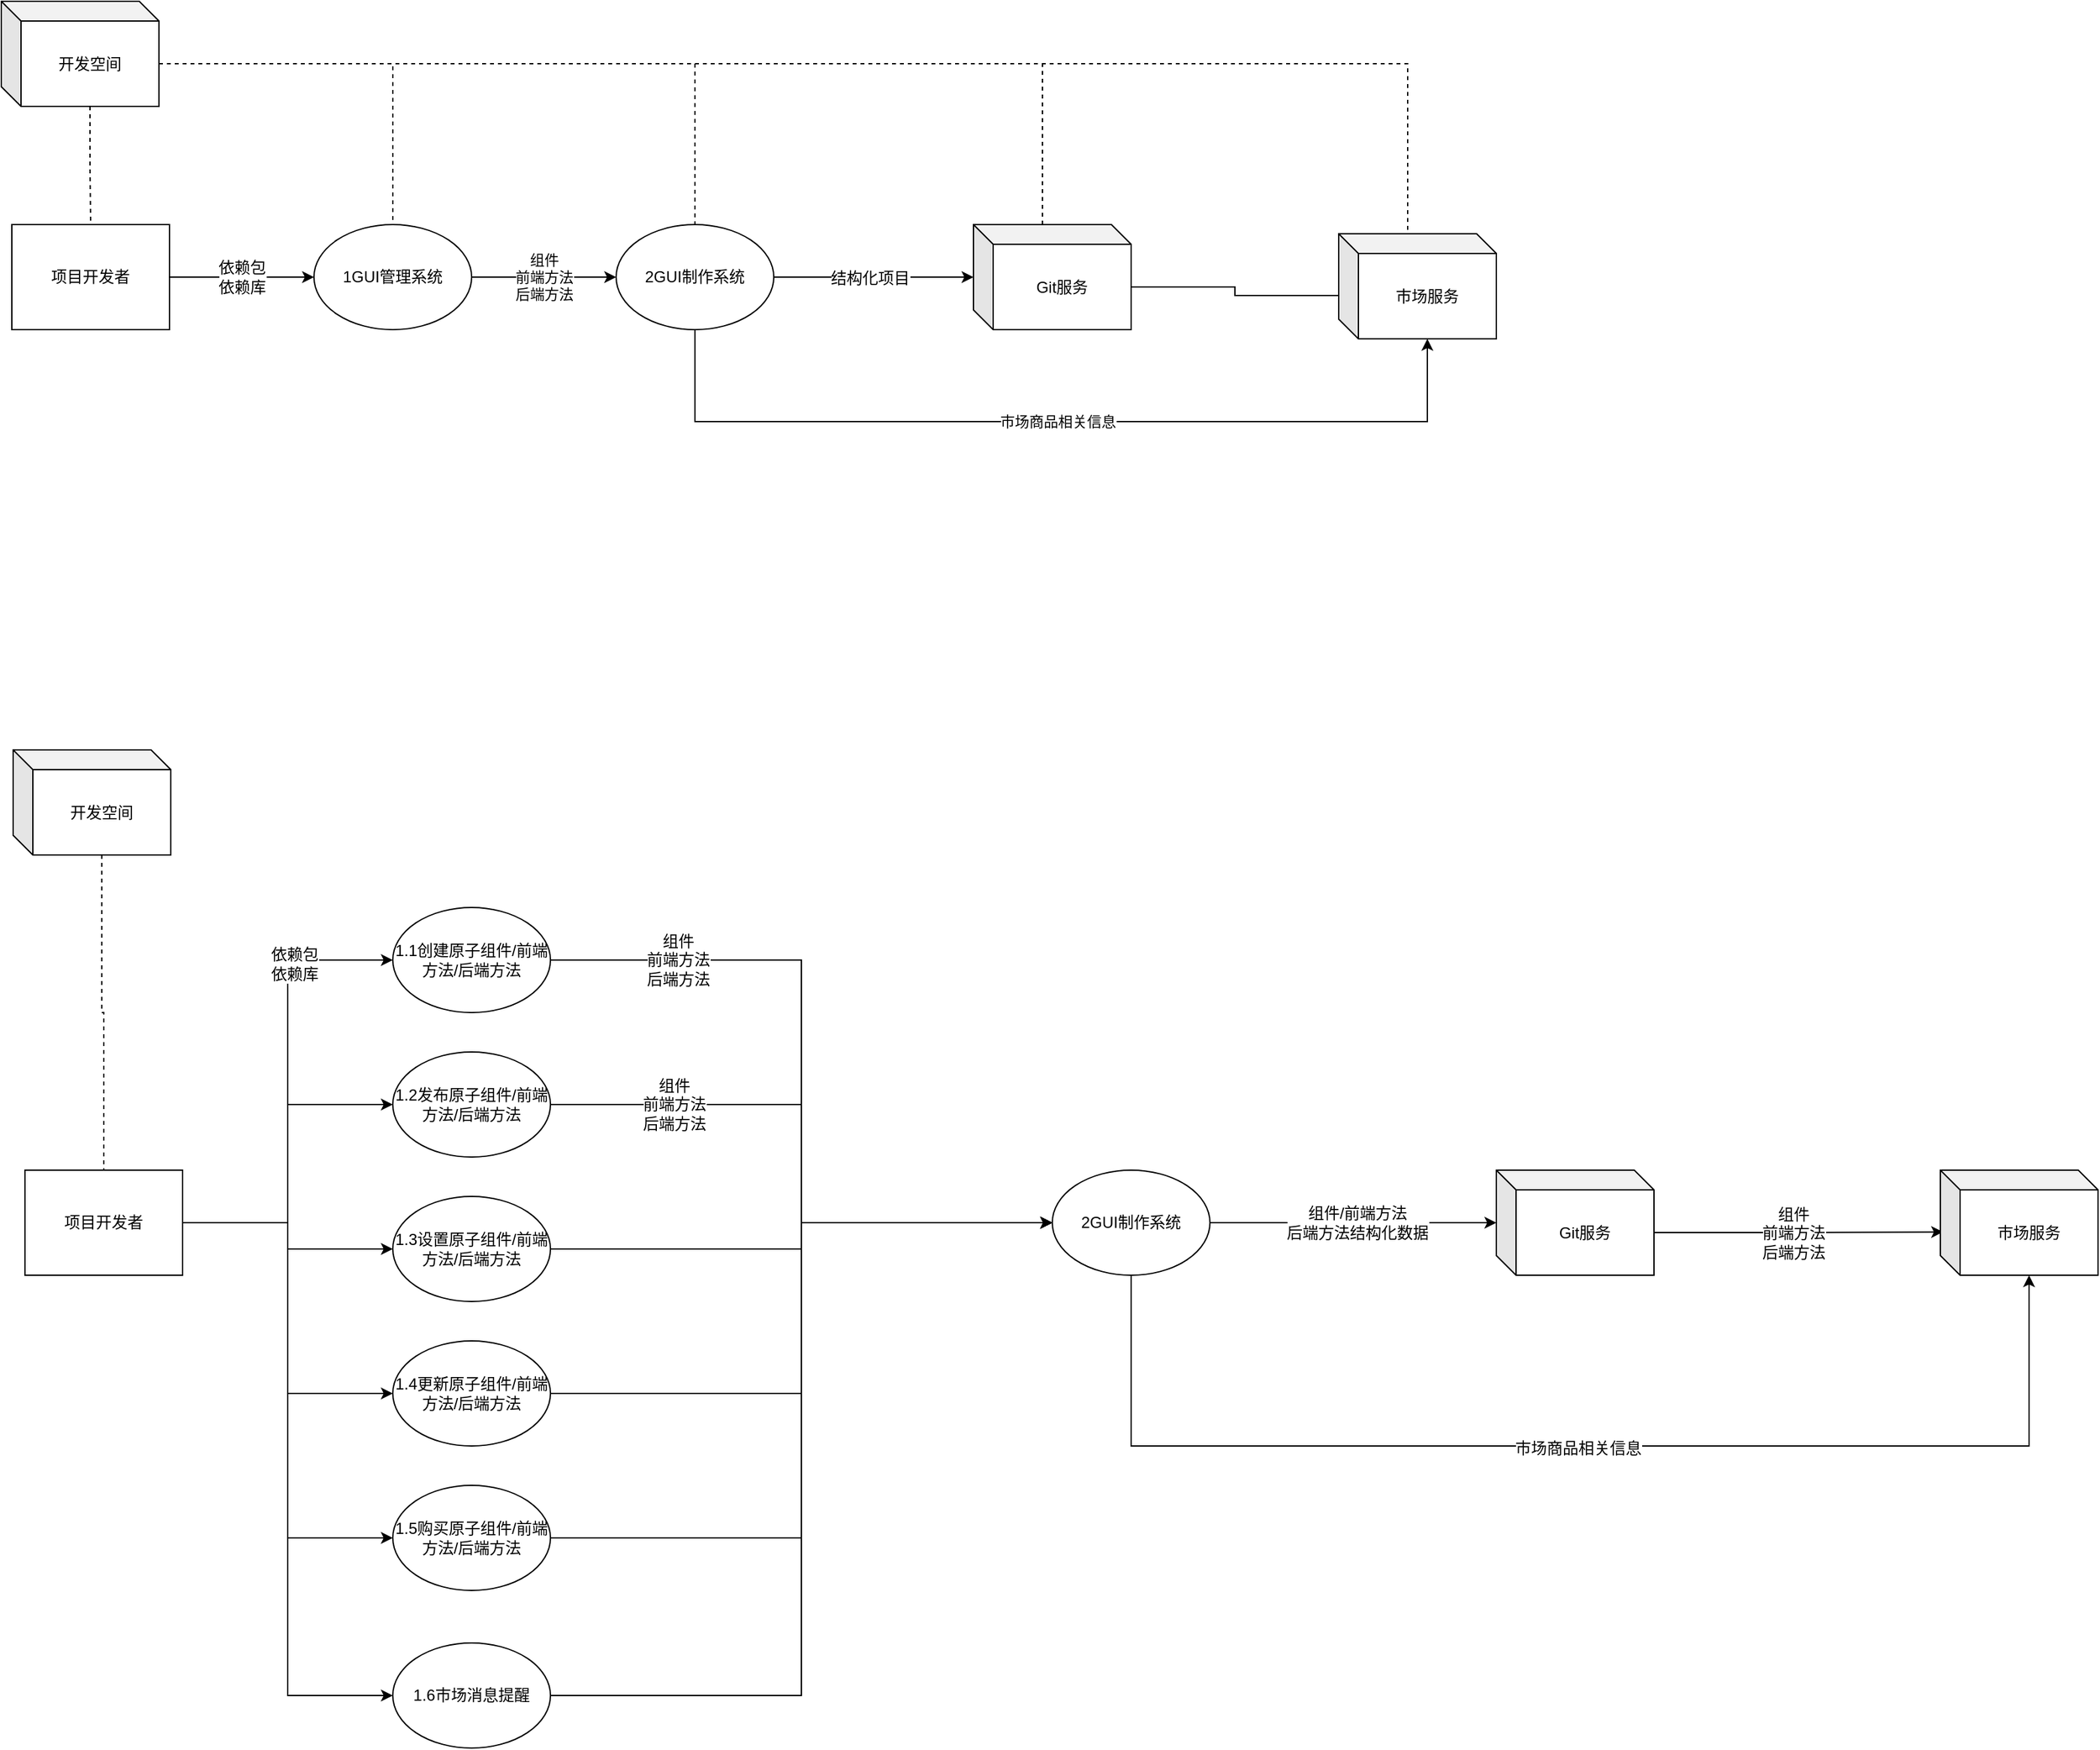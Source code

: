 <mxfile pages="1" version="11.2.9" type="github"><diagram id="-9vpwFthTI_V9WlSNdZI" name="第 1 页"><mxGraphModel dx="946" dy="614" grid="1" gridSize="10" guides="1" tooltips="1" connect="1" arrows="1" fold="1" page="1" pageScale="1" pageWidth="3300" pageHeight="4681" math="0" shadow="0"><root><mxCell id="0"/><mxCell id="1" parent="0"/><mxCell id="TKSJl1tGVs4Sg4q5nvew-11" style="edgeStyle=orthogonalEdgeStyle;rounded=0;orthogonalLoop=1;jettySize=auto;html=1;exitX=0;exitY=0;exitDx=67.5;exitDy=80;exitPerimeter=0;entryX=0.5;entryY=0;entryDx=0;entryDy=0;dashed=1;endArrow=none;endFill=0;" parent="1" source="TKSJl1tGVs4Sg4q5nvew-2" target="TKSJl1tGVs4Sg4q5nvew-3" edge="1"><mxGeometry relative="1" as="geometry"/></mxCell><mxCell id="TKSJl1tGVs4Sg4q5nvew-12" style="edgeStyle=orthogonalEdgeStyle;rounded=0;orthogonalLoop=1;jettySize=auto;html=1;exitX=0;exitY=0;exitDx=120;exitDy=47.5;exitPerimeter=0;entryX=0.5;entryY=0;entryDx=0;entryDy=0;dashed=1;endArrow=none;endFill=0;" parent="1" source="TKSJl1tGVs4Sg4q5nvew-2" target="TKSJl1tGVs4Sg4q5nvew-4" edge="1"><mxGeometry relative="1" as="geometry"/></mxCell><mxCell id="TKSJl1tGVs4Sg4q5nvew-13" style="edgeStyle=orthogonalEdgeStyle;rounded=0;orthogonalLoop=1;jettySize=auto;html=1;exitX=0;exitY=0;exitDx=120;exitDy=47.5;exitPerimeter=0;entryX=0.5;entryY=0;entryDx=0;entryDy=0;dashed=1;endArrow=none;endFill=0;" parent="1" source="TKSJl1tGVs4Sg4q5nvew-2" target="TKSJl1tGVs4Sg4q5nvew-5" edge="1"><mxGeometry relative="1" as="geometry"/></mxCell><mxCell id="TKSJl1tGVs4Sg4q5nvew-14" style="edgeStyle=orthogonalEdgeStyle;rounded=0;orthogonalLoop=1;jettySize=auto;html=1;exitX=0;exitY=0;exitDx=120;exitDy=47.5;exitPerimeter=0;entryX=0;entryY=0;entryDx=52.5;entryDy=0;entryPerimeter=0;dashed=1;endArrow=none;endFill=0;" parent="1" source="TKSJl1tGVs4Sg4q5nvew-2" target="TKSJl1tGVs4Sg4q5nvew-6" edge="1"><mxGeometry relative="1" as="geometry"/></mxCell><mxCell id="NBeyEdWjnalu38bfb2Q8-51" style="edgeStyle=orthogonalEdgeStyle;rounded=0;orthogonalLoop=1;jettySize=auto;html=1;exitX=0;exitY=0;exitDx=120;exitDy=47.5;exitPerimeter=0;entryX=0;entryY=0;entryDx=52.5;entryDy=0;entryPerimeter=0;endArrow=none;endFill=0;dashed=1;" edge="1" parent="1" source="TKSJl1tGVs4Sg4q5nvew-2" target="NBeyEdWjnalu38bfb2Q8-45"><mxGeometry relative="1" as="geometry"/></mxCell><mxCell id="TKSJl1tGVs4Sg4q5nvew-2" value="开发空间" style="shape=cube;whiteSpace=wrap;html=1;boundedLbl=1;backgroundOutline=1;darkOpacity=0.05;darkOpacity2=0.1;size=15;" parent="1" vertex="1"><mxGeometry x="212" y="90" width="120" height="80" as="geometry"/></mxCell><mxCell id="TKSJl1tGVs4Sg4q5nvew-7" style="edgeStyle=orthogonalEdgeStyle;rounded=0;orthogonalLoop=1;jettySize=auto;html=1;exitX=1;exitY=0.5;exitDx=0;exitDy=0;entryX=0;entryY=0.5;entryDx=0;entryDy=0;" parent="1" source="TKSJl1tGVs4Sg4q5nvew-3" target="TKSJl1tGVs4Sg4q5nvew-4" edge="1"><mxGeometry relative="1" as="geometry"/></mxCell><mxCell id="NBeyEdWjnalu38bfb2Q8-2" value="依赖包&lt;br&gt;依赖库" style="text;html=1;resizable=0;points=[];align=center;verticalAlign=middle;labelBackgroundColor=#ffffff;" vertex="1" connectable="0" parent="TKSJl1tGVs4Sg4q5nvew-7"><mxGeometry x="-0.145" y="3" relative="1" as="geometry"><mxPoint x="8" y="3" as="offset"/></mxGeometry></mxCell><mxCell id="TKSJl1tGVs4Sg4q5nvew-3" value="项目开发者" style="rounded=0;whiteSpace=wrap;html=1;" parent="1" vertex="1"><mxGeometry x="220" y="260" width="120" height="80" as="geometry"/></mxCell><mxCell id="TKSJl1tGVs4Sg4q5nvew-8" value="组件&lt;br&gt;前端方法&lt;br&gt;后端方法" style="edgeStyle=orthogonalEdgeStyle;rounded=0;orthogonalLoop=1;jettySize=auto;html=1;exitX=1;exitY=0.5;exitDx=0;exitDy=0;" parent="1" source="TKSJl1tGVs4Sg4q5nvew-4" target="TKSJl1tGVs4Sg4q5nvew-5" edge="1"><mxGeometry relative="1" as="geometry"/></mxCell><mxCell id="TKSJl1tGVs4Sg4q5nvew-4" value="1GUI管理系统" style="ellipse;whiteSpace=wrap;html=1;" parent="1" vertex="1"><mxGeometry x="450" y="260" width="120" height="80" as="geometry"/></mxCell><mxCell id="TKSJl1tGVs4Sg4q5nvew-9" style="edgeStyle=orthogonalEdgeStyle;rounded=0;orthogonalLoop=1;jettySize=auto;html=1;exitX=1;exitY=0.5;exitDx=0;exitDy=0;" parent="1" source="TKSJl1tGVs4Sg4q5nvew-5" target="TKSJl1tGVs4Sg4q5nvew-6" edge="1"><mxGeometry relative="1" as="geometry"/></mxCell><mxCell id="NBeyEdWjnalu38bfb2Q8-4" value="结构化项目" style="text;html=1;resizable=0;points=[];align=center;verticalAlign=middle;labelBackgroundColor=#ffffff;" vertex="1" connectable="0" parent="TKSJl1tGVs4Sg4q5nvew-9"><mxGeometry x="-0.04" y="-1" relative="1" as="geometry"><mxPoint as="offset"/></mxGeometry></mxCell><mxCell id="NBeyEdWjnalu38bfb2Q8-63" value="市场商品相关信息" style="edgeStyle=orthogonalEdgeStyle;rounded=0;orthogonalLoop=1;jettySize=auto;html=1;exitX=0.5;exitY=1;exitDx=0;exitDy=0;entryX=0;entryY=0;entryDx=67.5;entryDy=80;entryPerimeter=0;endArrow=classic;endFill=1;" edge="1" parent="1" source="TKSJl1tGVs4Sg4q5nvew-5" target="NBeyEdWjnalu38bfb2Q8-45"><mxGeometry relative="1" as="geometry"><Array as="points"><mxPoint x="740" y="410"/><mxPoint x="1298" y="410"/></Array></mxGeometry></mxCell><mxCell id="TKSJl1tGVs4Sg4q5nvew-5" value="2GUI制作系统" style="ellipse;whiteSpace=wrap;html=1;" parent="1" vertex="1"><mxGeometry x="680" y="260" width="120" height="80" as="geometry"/></mxCell><mxCell id="NBeyEdWjnalu38bfb2Q8-50" style="edgeStyle=orthogonalEdgeStyle;rounded=0;orthogonalLoop=1;jettySize=auto;html=1;exitX=0;exitY=0;exitDx=120;exitDy=47.5;exitPerimeter=0;entryX=0.083;entryY=0.588;entryDx=0;entryDy=0;entryPerimeter=0;endArrow=classic;endFill=1;" edge="1" parent="1" source="TKSJl1tGVs4Sg4q5nvew-6" target="NBeyEdWjnalu38bfb2Q8-45"><mxGeometry relative="1" as="geometry"/></mxCell><mxCell id="TKSJl1tGVs4Sg4q5nvew-6" value="Git服务" style="shape=cube;whiteSpace=wrap;html=1;boundedLbl=1;backgroundOutline=1;darkOpacity=0.05;darkOpacity2=0.1;size=15;" parent="1" vertex="1"><mxGeometry x="952" y="260" width="120" height="80" as="geometry"/></mxCell><mxCell id="NBeyEdWjnalu38bfb2Q8-7" style="edgeStyle=orthogonalEdgeStyle;rounded=0;orthogonalLoop=1;jettySize=auto;html=1;exitX=0;exitY=0;exitDx=67.5;exitDy=80;exitPerimeter=0;endArrow=none;endFill=0;dashed=1;" edge="1" parent="1" source="NBeyEdWjnalu38bfb2Q8-5" target="NBeyEdWjnalu38bfb2Q8-6"><mxGeometry relative="1" as="geometry"/></mxCell><mxCell id="NBeyEdWjnalu38bfb2Q8-5" value="开发空间" style="shape=cube;whiteSpace=wrap;html=1;boundedLbl=1;backgroundOutline=1;darkOpacity=0.05;darkOpacity2=0.1;size=15;" vertex="1" parent="1"><mxGeometry x="221" y="660" width="120" height="80" as="geometry"/></mxCell><mxCell id="NBeyEdWjnalu38bfb2Q8-27" style="edgeStyle=orthogonalEdgeStyle;rounded=0;orthogonalLoop=1;jettySize=auto;html=1;exitX=1;exitY=0.5;exitDx=0;exitDy=0;entryX=0;entryY=0.5;entryDx=0;entryDy=0;endArrow=classic;endFill=1;" edge="1" parent="1" source="NBeyEdWjnalu38bfb2Q8-6" target="NBeyEdWjnalu38bfb2Q8-20"><mxGeometry relative="1" as="geometry"/></mxCell><mxCell id="NBeyEdWjnalu38bfb2Q8-44" value="依赖包&lt;br&gt;依赖库" style="text;html=1;resizable=0;points=[];align=center;verticalAlign=middle;labelBackgroundColor=#ffffff;" vertex="1" connectable="0" parent="NBeyEdWjnalu38bfb2Q8-27"><mxGeometry x="0.583" y="-3" relative="1" as="geometry"><mxPoint as="offset"/></mxGeometry></mxCell><mxCell id="NBeyEdWjnalu38bfb2Q8-29" style="edgeStyle=orthogonalEdgeStyle;rounded=0;orthogonalLoop=1;jettySize=auto;html=1;exitX=1;exitY=0.5;exitDx=0;exitDy=0;entryX=0;entryY=0.5;entryDx=0;entryDy=0;endArrow=classic;endFill=1;" edge="1" parent="1" source="NBeyEdWjnalu38bfb2Q8-6" target="NBeyEdWjnalu38bfb2Q8-22"><mxGeometry relative="1" as="geometry"/></mxCell><mxCell id="NBeyEdWjnalu38bfb2Q8-30" style="edgeStyle=orthogonalEdgeStyle;rounded=0;orthogonalLoop=1;jettySize=auto;html=1;exitX=1;exitY=0.5;exitDx=0;exitDy=0;entryX=0;entryY=0.5;entryDx=0;entryDy=0;endArrow=classic;endFill=1;" edge="1" parent="1" source="NBeyEdWjnalu38bfb2Q8-6" target="NBeyEdWjnalu38bfb2Q8-23"><mxGeometry relative="1" as="geometry"/></mxCell><mxCell id="NBeyEdWjnalu38bfb2Q8-31" style="edgeStyle=orthogonalEdgeStyle;rounded=0;orthogonalLoop=1;jettySize=auto;html=1;exitX=1;exitY=0.5;exitDx=0;exitDy=0;entryX=0;entryY=0.5;entryDx=0;entryDy=0;endArrow=classic;endFill=1;" edge="1" parent="1" source="NBeyEdWjnalu38bfb2Q8-6" target="NBeyEdWjnalu38bfb2Q8-24"><mxGeometry relative="1" as="geometry"/></mxCell><mxCell id="NBeyEdWjnalu38bfb2Q8-32" style="edgeStyle=orthogonalEdgeStyle;rounded=0;orthogonalLoop=1;jettySize=auto;html=1;exitX=1;exitY=0.5;exitDx=0;exitDy=0;entryX=0;entryY=0.5;entryDx=0;entryDy=0;endArrow=classic;endFill=1;" edge="1" parent="1" source="NBeyEdWjnalu38bfb2Q8-6" target="NBeyEdWjnalu38bfb2Q8-25"><mxGeometry relative="1" as="geometry"/></mxCell><mxCell id="NBeyEdWjnalu38bfb2Q8-33" style="edgeStyle=orthogonalEdgeStyle;rounded=0;orthogonalLoop=1;jettySize=auto;html=1;exitX=1;exitY=0.5;exitDx=0;exitDy=0;entryX=0;entryY=0.5;entryDx=0;entryDy=0;endArrow=classic;endFill=1;" edge="1" parent="1" source="NBeyEdWjnalu38bfb2Q8-6" target="NBeyEdWjnalu38bfb2Q8-21"><mxGeometry relative="1" as="geometry"/></mxCell><mxCell id="NBeyEdWjnalu38bfb2Q8-6" value="项目开发者" style="rounded=0;whiteSpace=wrap;html=1;" vertex="1" parent="1"><mxGeometry x="230" y="980" width="120" height="80" as="geometry"/></mxCell><mxCell id="NBeyEdWjnalu38bfb2Q8-35" style="edgeStyle=orthogonalEdgeStyle;rounded=0;orthogonalLoop=1;jettySize=auto;html=1;exitX=1;exitY=0.5;exitDx=0;exitDy=0;entryX=0;entryY=0.5;entryDx=0;entryDy=0;endArrow=classic;endFill=1;" edge="1" parent="1" source="NBeyEdWjnalu38bfb2Q8-20" target="NBeyEdWjnalu38bfb2Q8-34"><mxGeometry relative="1" as="geometry"/></mxCell><mxCell id="NBeyEdWjnalu38bfb2Q8-54" value="组件&lt;br&gt;前端方法&lt;br&gt;后端方法" style="text;html=1;resizable=0;points=[];align=center;verticalAlign=middle;labelBackgroundColor=#ffffff;" vertex="1" connectable="0" parent="NBeyEdWjnalu38bfb2Q8-35"><mxGeometry x="-0.668" relative="1" as="geometry"><mxPoint as="offset"/></mxGeometry></mxCell><mxCell id="NBeyEdWjnalu38bfb2Q8-20" value="1.1创建原子组件/前端方法/后端方法" style="ellipse;whiteSpace=wrap;html=1;" vertex="1" parent="1"><mxGeometry x="510" y="780" width="120" height="80" as="geometry"/></mxCell><mxCell id="NBeyEdWjnalu38bfb2Q8-37" style="edgeStyle=orthogonalEdgeStyle;rounded=0;orthogonalLoop=1;jettySize=auto;html=1;exitX=1;exitY=0.5;exitDx=0;exitDy=0;entryX=0;entryY=0.5;entryDx=0;entryDy=0;endArrow=classic;endFill=1;" edge="1" parent="1" source="NBeyEdWjnalu38bfb2Q8-21" target="NBeyEdWjnalu38bfb2Q8-34"><mxGeometry relative="1" as="geometry"/></mxCell><mxCell id="NBeyEdWjnalu38bfb2Q8-55" value="组件&lt;br&gt;前端方法&lt;br&gt;后端方法" style="text;html=1;resizable=0;points=[];align=center;verticalAlign=middle;labelBackgroundColor=#ffffff;" vertex="1" connectable="0" parent="NBeyEdWjnalu38bfb2Q8-37"><mxGeometry x="-0.604" relative="1" as="geometry"><mxPoint as="offset"/></mxGeometry></mxCell><mxCell id="NBeyEdWjnalu38bfb2Q8-21" value="1.2发布原子组件/前端方法/后端方法" style="ellipse;whiteSpace=wrap;html=1;" vertex="1" parent="1"><mxGeometry x="510" y="890" width="120" height="80" as="geometry"/></mxCell><mxCell id="NBeyEdWjnalu38bfb2Q8-38" style="edgeStyle=orthogonalEdgeStyle;rounded=0;orthogonalLoop=1;jettySize=auto;html=1;exitX=1;exitY=0.5;exitDx=0;exitDy=0;endArrow=classic;endFill=1;" edge="1" parent="1" source="NBeyEdWjnalu38bfb2Q8-22" target="NBeyEdWjnalu38bfb2Q8-34"><mxGeometry relative="1" as="geometry"/></mxCell><mxCell id="NBeyEdWjnalu38bfb2Q8-22" value="1.3设置原子组件/前端方法/后端方法" style="ellipse;whiteSpace=wrap;html=1;" vertex="1" parent="1"><mxGeometry x="510" y="1000" width="120" height="80" as="geometry"/></mxCell><mxCell id="NBeyEdWjnalu38bfb2Q8-39" style="edgeStyle=orthogonalEdgeStyle;rounded=0;orthogonalLoop=1;jettySize=auto;html=1;exitX=1;exitY=0.5;exitDx=0;exitDy=0;entryX=0;entryY=0.5;entryDx=0;entryDy=0;endArrow=classic;endFill=1;" edge="1" parent="1" source="NBeyEdWjnalu38bfb2Q8-23" target="NBeyEdWjnalu38bfb2Q8-34"><mxGeometry relative="1" as="geometry"/></mxCell><mxCell id="NBeyEdWjnalu38bfb2Q8-23" value="1.4更新原子组件/前端方法/后端方法" style="ellipse;whiteSpace=wrap;html=1;" vertex="1" parent="1"><mxGeometry x="510" y="1110" width="120" height="80" as="geometry"/></mxCell><mxCell id="NBeyEdWjnalu38bfb2Q8-40" style="edgeStyle=orthogonalEdgeStyle;rounded=0;orthogonalLoop=1;jettySize=auto;html=1;exitX=1;exitY=0.5;exitDx=0;exitDy=0;entryX=0;entryY=0.5;entryDx=0;entryDy=0;endArrow=classic;endFill=1;" edge="1" parent="1" source="NBeyEdWjnalu38bfb2Q8-24" target="NBeyEdWjnalu38bfb2Q8-34"><mxGeometry relative="1" as="geometry"/></mxCell><mxCell id="NBeyEdWjnalu38bfb2Q8-24" value="1.5购买原子组件/前端方法/后端方法" style="ellipse;whiteSpace=wrap;html=1;" vertex="1" parent="1"><mxGeometry x="510" y="1220" width="120" height="80" as="geometry"/></mxCell><mxCell id="NBeyEdWjnalu38bfb2Q8-41" style="edgeStyle=orthogonalEdgeStyle;rounded=0;orthogonalLoop=1;jettySize=auto;html=1;exitX=1;exitY=0.5;exitDx=0;exitDy=0;entryX=0;entryY=0.5;entryDx=0;entryDy=0;endArrow=classic;endFill=1;" edge="1" parent="1" source="NBeyEdWjnalu38bfb2Q8-25" target="NBeyEdWjnalu38bfb2Q8-34"><mxGeometry relative="1" as="geometry"/></mxCell><mxCell id="NBeyEdWjnalu38bfb2Q8-25" value="1.6市场消息提醒" style="ellipse;whiteSpace=wrap;html=1;" vertex="1" parent="1"><mxGeometry x="510" y="1340" width="120" height="80" as="geometry"/></mxCell><mxCell id="NBeyEdWjnalu38bfb2Q8-43" style="edgeStyle=orthogonalEdgeStyle;rounded=0;orthogonalLoop=1;jettySize=auto;html=1;exitX=1;exitY=0.5;exitDx=0;exitDy=0;endArrow=classic;endFill=1;" edge="1" parent="1" source="NBeyEdWjnalu38bfb2Q8-34" target="NBeyEdWjnalu38bfb2Q8-42"><mxGeometry relative="1" as="geometry"/></mxCell><mxCell id="NBeyEdWjnalu38bfb2Q8-58" value="组件/前端方法&lt;br&gt;后端方法结构化数据" style="text;html=1;resizable=0;points=[];align=center;verticalAlign=middle;labelBackgroundColor=#ffffff;" vertex="1" connectable="0" parent="NBeyEdWjnalu38bfb2Q8-43"><mxGeometry x="0.021" relative="1" as="geometry"><mxPoint as="offset"/></mxGeometry></mxCell><mxCell id="NBeyEdWjnalu38bfb2Q8-60" style="edgeStyle=orthogonalEdgeStyle;rounded=0;orthogonalLoop=1;jettySize=auto;html=1;exitX=0.5;exitY=1;exitDx=0;exitDy=0;entryX=0;entryY=0;entryDx=67.5;entryDy=80;entryPerimeter=0;endArrow=classic;endFill=1;" edge="1" parent="1" source="NBeyEdWjnalu38bfb2Q8-34" target="NBeyEdWjnalu38bfb2Q8-52"><mxGeometry relative="1" as="geometry"><Array as="points"><mxPoint x="1072" y="1190"/><mxPoint x="1756" y="1190"/></Array></mxGeometry></mxCell><mxCell id="NBeyEdWjnalu38bfb2Q8-62" value="市场商品相关信息" style="text;html=1;resizable=0;points=[];align=center;verticalAlign=middle;labelBackgroundColor=#ffffff;" vertex="1" connectable="0" parent="NBeyEdWjnalu38bfb2Q8-60"><mxGeometry x="-0.004" y="-2" relative="1" as="geometry"><mxPoint as="offset"/></mxGeometry></mxCell><mxCell id="NBeyEdWjnalu38bfb2Q8-34" value="2GUI制作系统" style="ellipse;whiteSpace=wrap;html=1;" vertex="1" parent="1"><mxGeometry x="1012" y="980" width="120" height="80" as="geometry"/></mxCell><mxCell id="NBeyEdWjnalu38bfb2Q8-53" style="edgeStyle=orthogonalEdgeStyle;rounded=0;orthogonalLoop=1;jettySize=auto;html=1;exitX=0;exitY=0;exitDx=120;exitDy=47.5;exitPerimeter=0;entryX=0.017;entryY=0.588;entryDx=0;entryDy=0;entryPerimeter=0;endArrow=classic;endFill=1;" edge="1" parent="1" source="NBeyEdWjnalu38bfb2Q8-42" target="NBeyEdWjnalu38bfb2Q8-52"><mxGeometry relative="1" as="geometry"/></mxCell><mxCell id="NBeyEdWjnalu38bfb2Q8-59" value="组件&lt;br&gt;前端方法&lt;br&gt;后端方法" style="text;html=1;resizable=0;points=[];align=center;verticalAlign=middle;labelBackgroundColor=#ffffff;" vertex="1" connectable="0" parent="NBeyEdWjnalu38bfb2Q8-53"><mxGeometry x="-0.045" relative="1" as="geometry"><mxPoint as="offset"/></mxGeometry></mxCell><mxCell id="NBeyEdWjnalu38bfb2Q8-42" value="Git服务" style="shape=cube;whiteSpace=wrap;html=1;boundedLbl=1;backgroundOutline=1;darkOpacity=0.05;darkOpacity2=0.1;size=15;" vertex="1" parent="1"><mxGeometry x="1350" y="980" width="120" height="80" as="geometry"/></mxCell><mxCell id="NBeyEdWjnalu38bfb2Q8-45" value="市场服务" style="shape=cube;whiteSpace=wrap;html=1;boundedLbl=1;backgroundOutline=1;darkOpacity=0.05;darkOpacity2=0.1;size=15;" vertex="1" parent="1"><mxGeometry x="1230" y="267" width="120" height="80" as="geometry"/></mxCell><mxCell id="NBeyEdWjnalu38bfb2Q8-52" value="市场服务" style="shape=cube;whiteSpace=wrap;html=1;boundedLbl=1;backgroundOutline=1;darkOpacity=0.05;darkOpacity2=0.1;size=15;" vertex="1" parent="1"><mxGeometry x="1688" y="980" width="120" height="80" as="geometry"/></mxCell></root></mxGraphModel></diagram></mxfile>